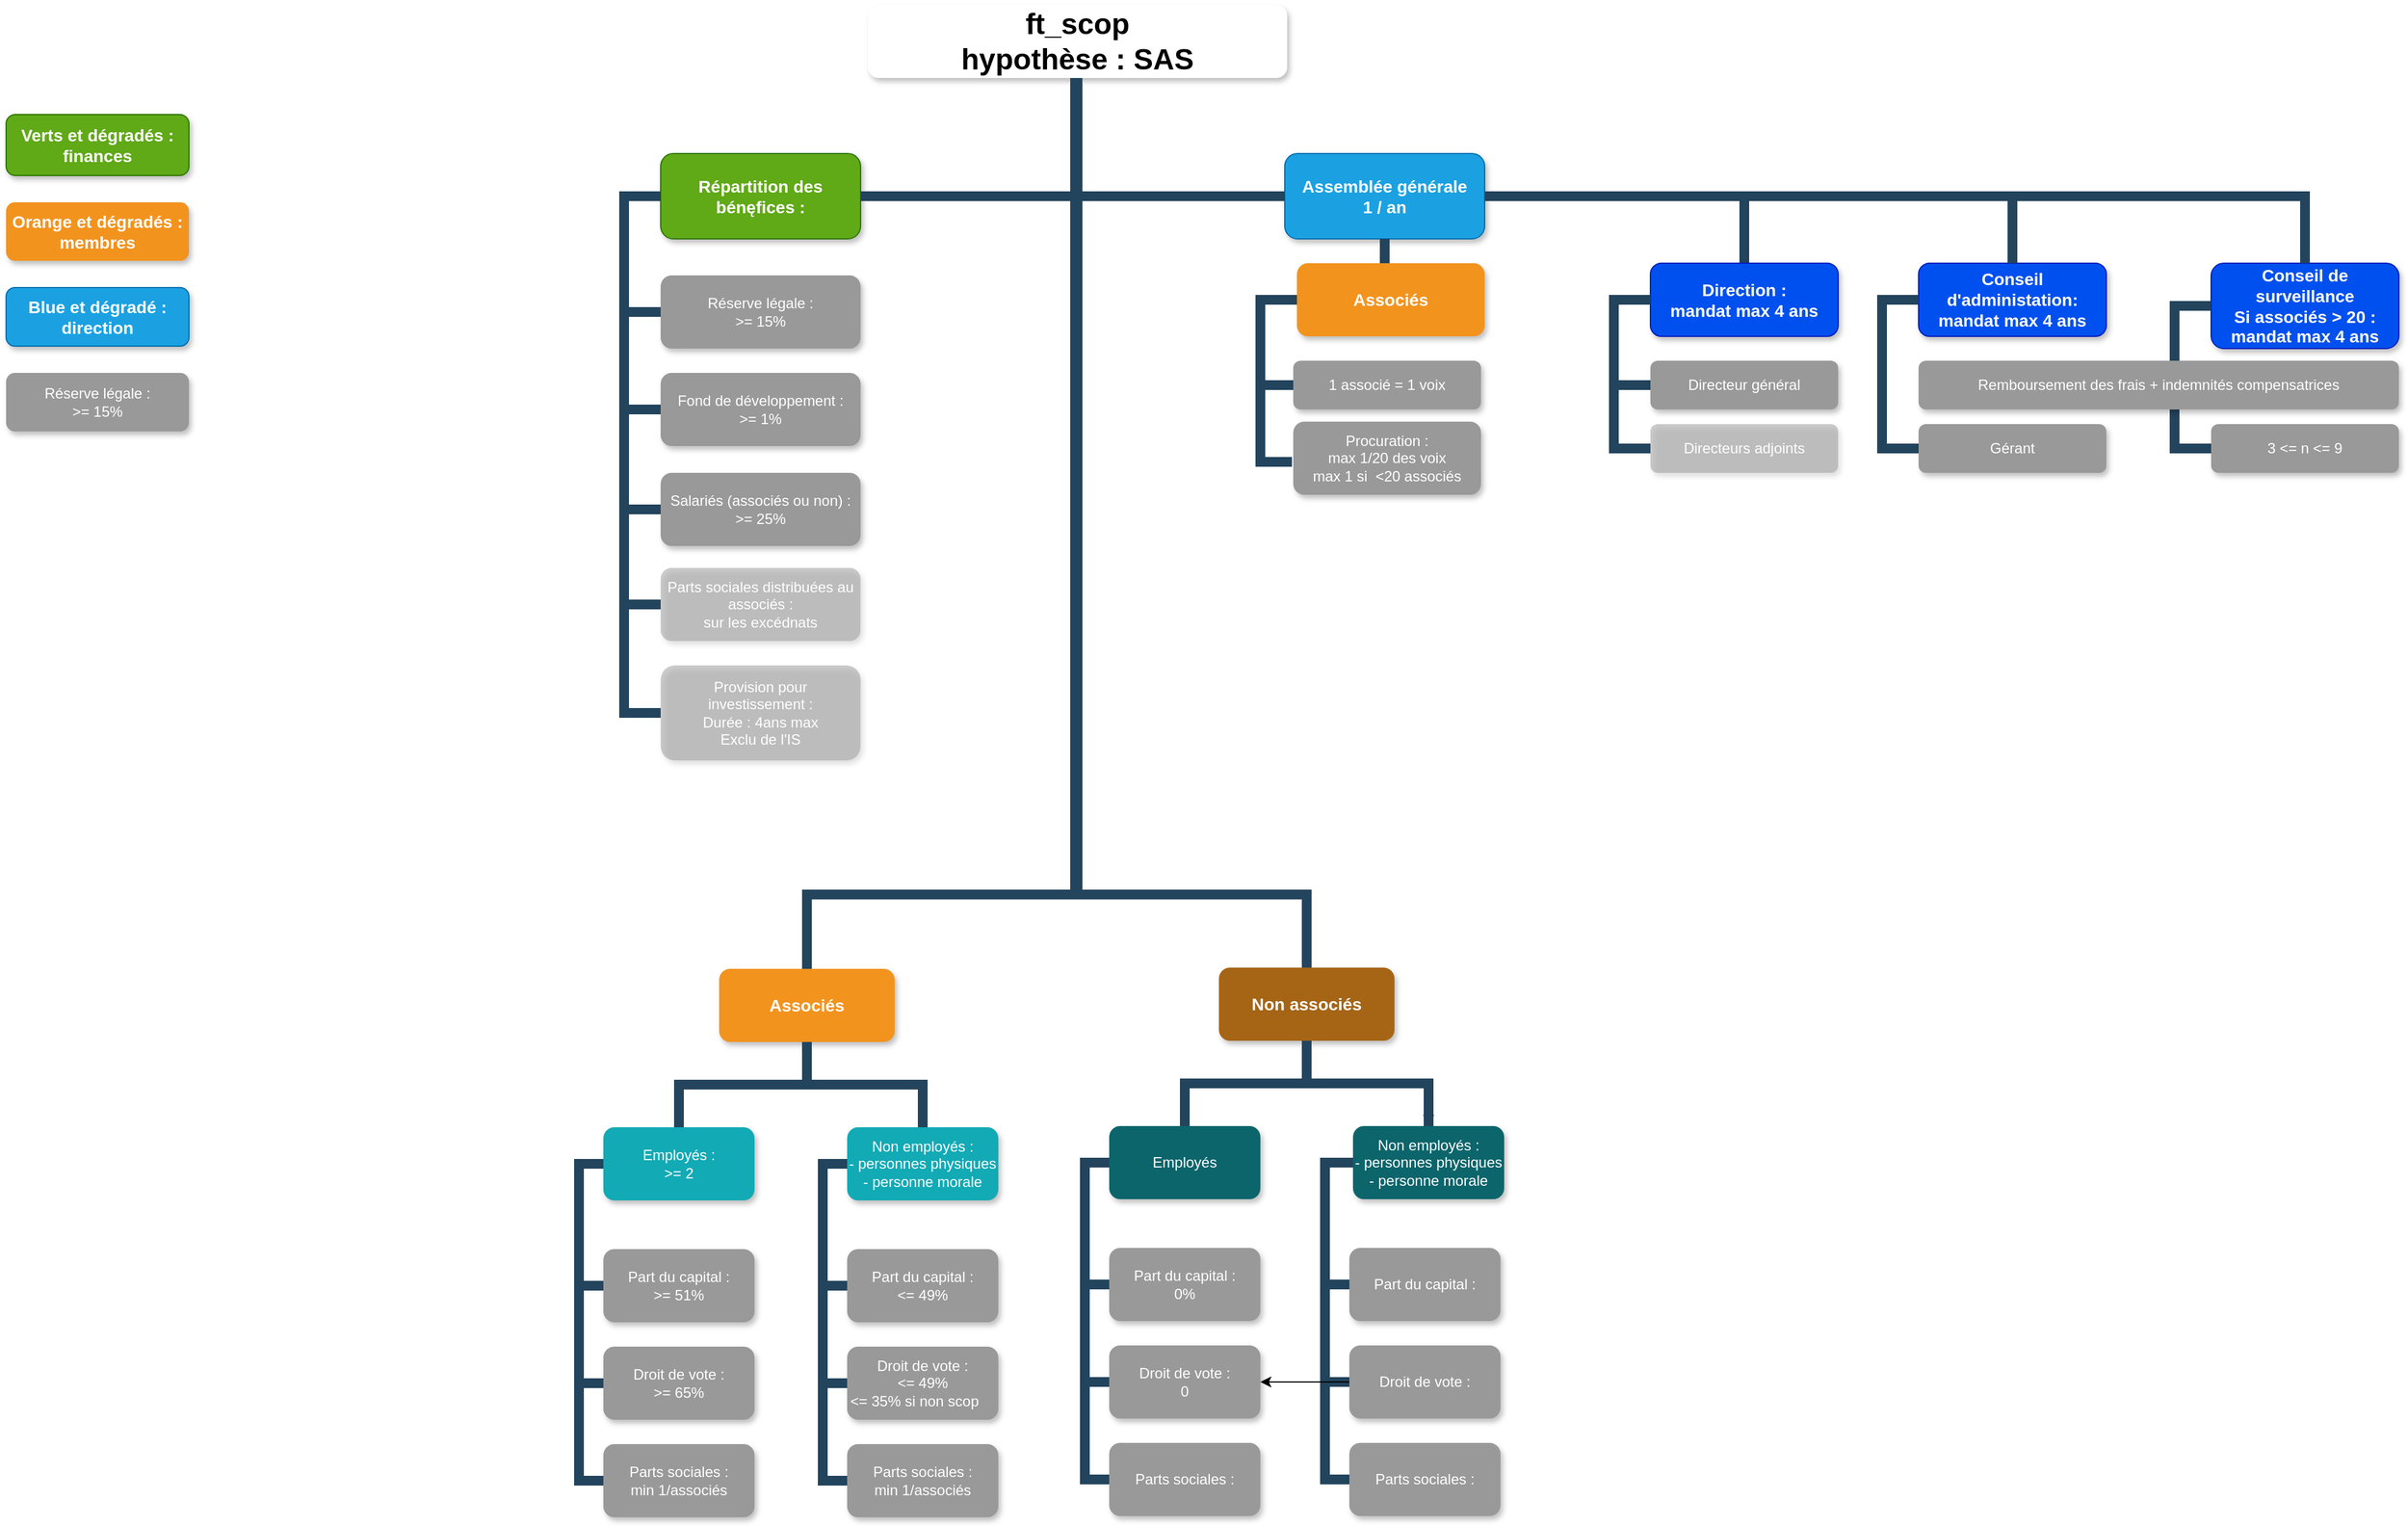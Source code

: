 <mxfile version="21.4.0" type="device">
  <diagram name="Page-1" id="64c3da0e-402f-94eb-ee01-a36477274f13">
    <mxGraphModel dx="1736" dy="1729" grid="1" gridSize="10" guides="1" tooltips="1" connect="1" arrows="1" fold="1" page="1" pageScale="1" pageWidth="1169" pageHeight="826" background="none" math="0" shadow="0">
      <root>
        <mxCell id="0" />
        <mxCell id="1" parent="0" />
        <mxCell id="2" value="ft_scop&#xa;hypothèse : SAS" style="whiteSpace=wrap;rounded=1;shadow=1;fillColor=#FFFFFF;strokeColor=none;fontColor=#000000;fontStyle=1;fontSize=24" parent="1" vertex="1">
          <mxGeometry x="997" y="-730" width="344" height="60" as="geometry" />
        </mxCell>
        <mxCell id="3" value="Associés" style="whiteSpace=wrap;rounded=1;fillColor=#F2931E;strokeColor=none;shadow=1;fontColor=#FFFFFF;fontStyle=1;fontSize=14" parent="1" vertex="1">
          <mxGeometry x="875" y="61.0" width="144" height="60" as="geometry" />
        </mxCell>
        <mxCell id="eSms9qF7fdGtt_-0Qu-M-239" value="" style="edgeStyle=orthogonalEdgeStyle;rounded=0;orthogonalLoop=1;jettySize=auto;html=1;" edge="1" parent="1" source="4" target="44">
          <mxGeometry relative="1" as="geometry" />
        </mxCell>
        <mxCell id="4" value="Non associés" style="whiteSpace=wrap;rounded=1;fillColor=#A66515;strokeColor=none;shadow=1;fontColor=#FFFFFF;fontStyle=1;fontSize=14" parent="1" vertex="1">
          <mxGeometry x="1285" y="60.0" width="144" height="60" as="geometry" />
        </mxCell>
        <mxCell id="10" value="Employés :&#xa;&gt;= 2" style="whiteSpace=wrap;rounded=1;fillColor=#12AAB5;strokeColor=none;shadow=1;fontColor=#FFFFFF;" parent="1" vertex="1">
          <mxGeometry x="780" y="191.0" width="124" height="60" as="geometry" />
        </mxCell>
        <mxCell id="12" value="Non employés :&#xa;- personnes physiques&#xa;- personne morale" style="whiteSpace=wrap;rounded=1;fillColor=#12AAB5;strokeColor=none;shadow=1;fontColor=#FFFFFF;" parent="1" vertex="1">
          <mxGeometry x="980" y="191.0" width="124" height="60" as="geometry" />
        </mxCell>
        <mxCell id="23" value="Part du capital :&#xa;&gt;= 51%" style="whiteSpace=wrap;rounded=1;fillColor=#999999;strokeColor=none;shadow=1;fontColor=#FFFFFF;fontStyle=0" parent="1" vertex="1">
          <mxGeometry x="780" y="291.0" width="124" height="60" as="geometry" />
        </mxCell>
        <mxCell id="24" value="Droit de vote :&#xa;&gt;= 65%" style="whiteSpace=wrap;rounded=1;fillColor=#999999;strokeColor=none;shadow=1;fontColor=#FFFFFF;fontStyle=0" parent="1" vertex="1">
          <mxGeometry x="780.0" y="371.0" width="124" height="60" as="geometry" />
        </mxCell>
        <mxCell id="25" value="Parts sociales :&#xa;min 1/associés" style="whiteSpace=wrap;rounded=1;fillColor=#999999;strokeColor=none;shadow=1;fontColor=#FFFFFF;fontStyle=0" parent="1" vertex="1">
          <mxGeometry x="780" y="451.0" width="124" height="60" as="geometry" />
        </mxCell>
        <mxCell id="38" value="Part du capital :&#xa;&lt;= 49%" style="whiteSpace=wrap;rounded=1;fillColor=#999999;strokeColor=none;shadow=1;fontColor=#FFFFFF;fontStyle=0" parent="1" vertex="1">
          <mxGeometry x="980.0" y="291.0" width="124" height="60" as="geometry" />
        </mxCell>
        <mxCell id="39" value="Droit de vote :&#xa;&lt;= 49%&#xa;&lt;= 35% si non scop    " style="whiteSpace=wrap;rounded=1;fillColor=#999999;strokeColor=none;shadow=1;fontColor=#FFFFFF;fontStyle=0" parent="1" vertex="1">
          <mxGeometry x="980.0" y="371.0" width="124" height="60" as="geometry" />
        </mxCell>
        <mxCell id="40" value="Parts sociales :&#xa;min 1/associés" style="whiteSpace=wrap;rounded=1;fillColor=#999999;strokeColor=none;shadow=1;fontColor=#FFFFFF;fontStyle=0" parent="1" vertex="1">
          <mxGeometry x="980.0" y="451.0" width="124" height="60" as="geometry" />
        </mxCell>
        <mxCell id="43" value="Employés" style="whiteSpace=wrap;rounded=1;fillColor=#0B656B;strokeColor=none;shadow=1;fontColor=#FFFFFF;" parent="1" vertex="1">
          <mxGeometry x="1195.0" y="190.0" width="124" height="60" as="geometry" />
        </mxCell>
        <mxCell id="44" value="Non employés :&#xa;- personnes physiques&#xa;- personne morale" style="whiteSpace=wrap;rounded=1;fillColor=#0B656B;strokeColor=none;shadow=1;fontColor=#FFFFFF;" parent="1" vertex="1">
          <mxGeometry x="1395.0" y="190.0" width="124" height="60" as="geometry" />
        </mxCell>
        <mxCell id="45" value="Part du capital :&#xa;0%" style="whiteSpace=wrap;rounded=1;fillColor=#999999;strokeColor=none;shadow=1;fontColor=#FFFFFF;fontStyle=0" parent="1" vertex="1">
          <mxGeometry x="1195.0" y="290.0" width="124" height="60" as="geometry" />
        </mxCell>
        <mxCell id="46" value="Droit de vote :&#xa;0" style="whiteSpace=wrap;rounded=1;fillColor=#999999;strokeColor=none;shadow=1;fontColor=#FFFFFF;fontStyle=0" parent="1" vertex="1">
          <mxGeometry x="1195" y="370.0" width="124" height="60" as="geometry" />
        </mxCell>
        <mxCell id="47" value="Parts sociales :" style="whiteSpace=wrap;rounded=1;fillColor=#999999;strokeColor=none;shadow=1;fontColor=#FFFFFF;fontStyle=0" parent="1" vertex="1">
          <mxGeometry x="1195.0" y="450.0" width="124" height="60" as="geometry" />
        </mxCell>
        <mxCell id="103" value="" style="edgeStyle=elbowEdgeStyle;elbow=vertical;rounded=0;fontColor=#000000;endArrow=none;endFill=0;strokeWidth=8;strokeColor=#23445D;" parent="1" source="3" target="10" edge="1">
          <mxGeometry width="100" height="100" relative="1" as="geometry">
            <mxPoint x="735" y="181" as="sourcePoint" />
            <mxPoint x="835" y="81" as="targetPoint" />
          </mxGeometry>
        </mxCell>
        <mxCell id="104" value="" style="edgeStyle=elbowEdgeStyle;elbow=vertical;rounded=0;fontColor=#000000;endArrow=none;endFill=0;strokeWidth=8;strokeColor=#23445D;" parent="1" source="3" target="12" edge="1">
          <mxGeometry width="100" height="100" relative="1" as="geometry">
            <mxPoint x="1075" y="181" as="sourcePoint" />
            <mxPoint x="1175" y="81" as="targetPoint" />
          </mxGeometry>
        </mxCell>
        <mxCell id="105" value="" style="edgeStyle=elbowEdgeStyle;elbow=horizontal;rounded=0;fontColor=#000000;endArrow=none;endFill=0;strokeWidth=8;strokeColor=#23445D;" parent="1" source="10" target="23" edge="1">
          <mxGeometry width="100" height="100" relative="1" as="geometry">
            <mxPoint x="720" y="371" as="sourcePoint" />
            <mxPoint x="820" y="271" as="targetPoint" />
            <Array as="points">
              <mxPoint x="760" y="271" />
            </Array>
          </mxGeometry>
        </mxCell>
        <mxCell id="106" value="" style="edgeStyle=elbowEdgeStyle;elbow=horizontal;rounded=0;fontColor=#000000;endArrow=none;endFill=0;strokeWidth=8;strokeColor=#23445D;" parent="1" source="10" target="24" edge="1">
          <mxGeometry width="100" height="100" relative="1" as="geometry">
            <mxPoint x="790" y="231" as="sourcePoint" />
            <mxPoint x="790" y="331" as="targetPoint" />
            <Array as="points">
              <mxPoint x="760" y="291" />
            </Array>
          </mxGeometry>
        </mxCell>
        <mxCell id="110" value="" style="edgeStyle=elbowEdgeStyle;elbow=horizontal;rounded=0;fontColor=#000000;endArrow=none;endFill=0;strokeWidth=8;strokeColor=#23445D;" parent="1" source="10" target="25" edge="1">
          <mxGeometry width="100" height="100" relative="1" as="geometry">
            <mxPoint x="820" y="261" as="sourcePoint" />
            <mxPoint x="820" y="361" as="targetPoint" />
            <Array as="points">
              <mxPoint x="760" y="321" />
            </Array>
          </mxGeometry>
        </mxCell>
        <mxCell id="111" value="" style="edgeStyle=elbowEdgeStyle;elbow=horizontal;rounded=0;fontColor=#000000;endArrow=none;endFill=0;strokeWidth=8;strokeColor=#23445D;" parent="1" target="38" edge="1">
          <mxGeometry width="100" height="100" relative="1" as="geometry">
            <mxPoint x="970" y="221.0" as="sourcePoint" />
            <mxPoint x="970" y="321.0" as="targetPoint" />
            <Array as="points">
              <mxPoint x="960" y="271" />
            </Array>
          </mxGeometry>
        </mxCell>
        <mxCell id="112" value="" style="edgeStyle=elbowEdgeStyle;elbow=horizontal;rounded=0;fontColor=#000000;endArrow=none;endFill=0;strokeWidth=8;strokeColor=#23445D;" parent="1" source="12" target="39" edge="1">
          <mxGeometry width="100" height="100" relative="1" as="geometry">
            <mxPoint x="970" y="221.0" as="sourcePoint" />
            <mxPoint x="970" y="401.0" as="targetPoint" />
            <Array as="points">
              <mxPoint x="960" y="311" />
            </Array>
          </mxGeometry>
        </mxCell>
        <mxCell id="115" value="" style="edgeStyle=elbowEdgeStyle;elbow=horizontal;rounded=0;fontColor=#000000;endArrow=none;endFill=0;strokeWidth=8;strokeColor=#23445D;" parent="1" source="12" target="40" edge="1">
          <mxGeometry width="100" height="100" relative="1" as="geometry">
            <mxPoint x="970" y="221.0" as="sourcePoint" />
            <mxPoint x="970" y="481.0" as="targetPoint" />
            <Array as="points">
              <mxPoint x="960" y="351" />
            </Array>
          </mxGeometry>
        </mxCell>
        <mxCell id="116" value="" style="edgeStyle=elbowEdgeStyle;elbow=vertical;rounded=0;fontColor=#000000;endArrow=none;endFill=0;strokeWidth=8;strokeColor=#23445D;" parent="1" source="4" target="43" edge="1">
          <mxGeometry width="100" height="100" relative="1" as="geometry">
            <mxPoint x="995" y="130.0" as="sourcePoint" />
            <mxPoint x="895" y="200" as="targetPoint" />
          </mxGeometry>
        </mxCell>
        <mxCell id="117" value="" style="edgeStyle=elbowEdgeStyle;elbow=vertical;rounded=0;fontColor=#000000;endArrow=none;endFill=0;strokeWidth=8;strokeColor=#23445D;" parent="1" source="4" target="44" edge="1">
          <mxGeometry width="100" height="100" relative="1" as="geometry">
            <mxPoint x="995" y="130.0" as="sourcePoint" />
            <mxPoint x="1095" y="200" as="targetPoint" />
          </mxGeometry>
        </mxCell>
        <mxCell id="118" value="" style="edgeStyle=elbowEdgeStyle;elbow=horizontal;rounded=0;fontColor=#000000;endArrow=none;endFill=0;strokeWidth=8;strokeColor=#23445D;" parent="1" source="43" target="45" edge="1">
          <mxGeometry width="100" height="100" relative="1" as="geometry">
            <mxPoint x="1175" y="220.0" as="sourcePoint" />
            <mxPoint x="1185.0" y="320" as="targetPoint" />
            <Array as="points">
              <mxPoint x="1175" y="270" />
            </Array>
          </mxGeometry>
        </mxCell>
        <mxCell id="119" value="" style="edgeStyle=elbowEdgeStyle;elbow=horizontal;rounded=0;fontColor=#000000;endArrow=none;endFill=0;strokeWidth=8;strokeColor=#23445D;" parent="1" source="43" target="46" edge="1">
          <mxGeometry width="100" height="100" relative="1" as="geometry">
            <mxPoint x="1185" y="220" as="sourcePoint" />
            <mxPoint x="1185.0" y="400" as="targetPoint" />
            <Array as="points">
              <mxPoint x="1175" y="310" />
            </Array>
          </mxGeometry>
        </mxCell>
        <mxCell id="122" value="" style="edgeStyle=elbowEdgeStyle;elbow=horizontal;rounded=0;fontColor=#000000;endArrow=none;endFill=0;strokeWidth=8;strokeColor=#23445D;" parent="1" source="43" target="47" edge="1">
          <mxGeometry width="100" height="100" relative="1" as="geometry">
            <mxPoint x="1185" y="220" as="sourcePoint" />
            <mxPoint x="1185.0" y="480" as="targetPoint" />
            <Array as="points">
              <mxPoint x="1175" y="360" />
            </Array>
          </mxGeometry>
        </mxCell>
        <mxCell id="123" value="" style="edgeStyle=elbowEdgeStyle;elbow=horizontal;rounded=0;fontColor=#000000;endArrow=none;endFill=0;strokeWidth=8;strokeColor=#23445D;entryX=0;entryY=0.5;entryDx=0;entryDy=0;" parent="1" source="44" target="eSms9qF7fdGtt_-0Qu-M-241" edge="1">
          <mxGeometry width="100" height="100" relative="1" as="geometry">
            <mxPoint x="1365" y="220.0" as="sourcePoint" />
            <mxPoint x="1402" y="320" as="targetPoint" />
            <Array as="points">
              <mxPoint x="1372" y="270" />
            </Array>
          </mxGeometry>
        </mxCell>
        <mxCell id="124" value="" style="edgeStyle=elbowEdgeStyle;elbow=horizontal;rounded=0;fontColor=#000000;endArrow=none;endFill=0;strokeWidth=8;strokeColor=#23445D;entryX=0;entryY=0.5;entryDx=0;entryDy=0;" parent="1" source="44" target="eSms9qF7fdGtt_-0Qu-M-242" edge="1">
          <mxGeometry width="100" height="100" relative="1" as="geometry">
            <mxPoint x="1375" y="220" as="sourcePoint" />
            <mxPoint x="1395.0" y="400" as="targetPoint" />
            <Array as="points">
              <mxPoint x="1372" y="310" />
            </Array>
          </mxGeometry>
        </mxCell>
        <mxCell id="127" value="" style="edgeStyle=elbowEdgeStyle;elbow=horizontal;rounded=0;fontColor=#000000;endArrow=none;endFill=0;strokeWidth=8;strokeColor=#23445D;exitX=0;exitY=0.5;exitDx=0;exitDy=0;entryX=0;entryY=0.5;entryDx=0;entryDy=0;" parent="1" source="44" target="eSms9qF7fdGtt_-0Qu-M-243" edge="1">
          <mxGeometry width="100" height="100" relative="1" as="geometry">
            <mxPoint x="1362.0" y="220.0" as="sourcePoint" />
            <mxPoint x="1412" y="440" as="targetPoint" />
            <Array as="points">
              <mxPoint x="1372" y="350" />
            </Array>
          </mxGeometry>
        </mxCell>
        <mxCell id="229" value="" style="edgeStyle=elbowEdgeStyle;elbow=vertical;rounded=0;fontColor=#000000;endArrow=none;endFill=0;strokeWidth=8;strokeColor=#23445D;" parent="1" source="2" target="3" edge="1">
          <mxGeometry width="100" height="100" relative="1" as="geometry">
            <mxPoint x="727" y="140" as="sourcePoint" />
            <mxPoint x="827" y="40" as="targetPoint" />
            <Array as="points">
              <mxPoint x="1167" />
              <mxPoint x="807" y="120" />
            </Array>
          </mxGeometry>
        </mxCell>
        <mxCell id="eSms9qF7fdGtt_-0Qu-M-240" value="" style="edgeStyle=elbowEdgeStyle;elbow=vertical;rounded=0;fontColor=#000000;endArrow=none;endFill=0;strokeWidth=8;strokeColor=#23445D;exitX=0.5;exitY=0;exitDx=0;exitDy=0;entryX=0.5;entryY=1;entryDx=0;entryDy=0;" edge="1" parent="1" source="4" target="2">
          <mxGeometry width="100" height="100" relative="1" as="geometry">
            <mxPoint x="797" y="240" as="sourcePoint" />
            <mxPoint x="897" y="310" as="targetPoint" />
            <Array as="points">
              <mxPoint x="1267" />
            </Array>
          </mxGeometry>
        </mxCell>
        <mxCell id="eSms9qF7fdGtt_-0Qu-M-241" value="Part du capital :" style="whiteSpace=wrap;rounded=1;fillColor=#999999;strokeColor=none;shadow=1;fontColor=#FFFFFF;fontStyle=0" vertex="1" parent="1">
          <mxGeometry x="1392.0" y="290.0" width="124" height="60" as="geometry" />
        </mxCell>
        <mxCell id="eSms9qF7fdGtt_-0Qu-M-244" value="" style="edgeStyle=orthogonalEdgeStyle;rounded=0;orthogonalLoop=1;jettySize=auto;html=1;" edge="1" parent="1" source="eSms9qF7fdGtt_-0Qu-M-242" target="46">
          <mxGeometry relative="1" as="geometry" />
        </mxCell>
        <mxCell id="eSms9qF7fdGtt_-0Qu-M-242" value="Droit de vote :" style="whiteSpace=wrap;rounded=1;fillColor=#999999;strokeColor=none;shadow=1;fontColor=#FFFFFF;fontStyle=0" vertex="1" parent="1">
          <mxGeometry x="1392" y="370.0" width="124" height="60" as="geometry" />
        </mxCell>
        <mxCell id="eSms9qF7fdGtt_-0Qu-M-243" value="Parts sociales :" style="whiteSpace=wrap;rounded=1;fillColor=#999999;strokeColor=none;shadow=1;fontColor=#FFFFFF;fontStyle=0" vertex="1" parent="1">
          <mxGeometry x="1392.0" y="450.0" width="124" height="60" as="geometry" />
        </mxCell>
        <mxCell id="eSms9qF7fdGtt_-0Qu-M-247" value="Assemblée générale&#xa;1 / an" style="whiteSpace=wrap;rounded=1;fillColor=#1ba1e2;strokeColor=#006EAF;shadow=1;fontColor=#ffffff;fontStyle=1;fontSize=14" vertex="1" parent="1">
          <mxGeometry x="1339" y="-608" width="164" height="70" as="geometry" />
        </mxCell>
        <mxCell id="eSms9qF7fdGtt_-0Qu-M-272" value="" style="edgeStyle=elbowEdgeStyle;elbow=vertical;rounded=0;fontColor=#000000;endArrow=none;endFill=0;strokeWidth=8;strokeColor=#23445D;entryX=0;entryY=0.5;entryDx=0;entryDy=0;exitX=0.5;exitY=1;exitDx=0;exitDy=0;" edge="1" parent="1" source="2" target="eSms9qF7fdGtt_-0Qu-M-247">
          <mxGeometry width="100" height="100" relative="1" as="geometry">
            <mxPoint x="647" y="100" as="sourcePoint" />
            <mxPoint x="2277" y="180" as="targetPoint" />
            <Array as="points">
              <mxPoint x="1270" y="-573" />
              <mxPoint x="1257" y="-500" />
            </Array>
          </mxGeometry>
        </mxCell>
        <mxCell id="eSms9qF7fdGtt_-0Qu-M-273" value="" style="edgeStyle=elbowEdgeStyle;elbow=vertical;rounded=0;fontColor=#000000;endArrow=none;endFill=0;strokeWidth=8;strokeColor=#23445D;entryX=0.5;entryY=0;entryDx=0;entryDy=0;exitX=0.5;exitY=1;exitDx=0;exitDy=0;" edge="1" parent="1" source="eSms9qF7fdGtt_-0Qu-M-247" target="eSms9qF7fdGtt_-0Qu-M-275">
          <mxGeometry width="100" height="100" relative="1" as="geometry">
            <mxPoint x="1399" y="-528" as="sourcePoint" />
            <mxPoint x="1379" y="-428.0" as="targetPoint" />
            <Array as="points">
              <mxPoint x="1349" y="-508" />
              <mxPoint x="1309" y="-508" />
              <mxPoint x="1339" y="-448" />
            </Array>
          </mxGeometry>
        </mxCell>
        <mxCell id="eSms9qF7fdGtt_-0Qu-M-275" value="Associés" style="whiteSpace=wrap;rounded=1;fillColor=#F2931E;strokeColor=none;shadow=1;fontColor=#FFFFFF;fontStyle=1;fontSize=14" vertex="1" parent="1">
          <mxGeometry x="1349" y="-518" width="154" height="60" as="geometry" />
        </mxCell>
        <mxCell id="eSms9qF7fdGtt_-0Qu-M-276" value="1 associé = 1 voix" style="whiteSpace=wrap;rounded=1;fillColor=#999999;strokeColor=none;shadow=1;fontColor=#FFFFFF;fontStyle=0" vertex="1" parent="1">
          <mxGeometry x="1346" y="-438" width="154" height="40" as="geometry" />
        </mxCell>
        <mxCell id="eSms9qF7fdGtt_-0Qu-M-277" value="" style="edgeStyle=elbowEdgeStyle;elbow=vertical;rounded=0;fontColor=#000000;endArrow=none;endFill=0;strokeWidth=8;strokeColor=#23445D;entryX=0;entryY=0.5;entryDx=0;entryDy=0;exitX=0;exitY=0.5;exitDx=0;exitDy=0;" edge="1" parent="1" source="eSms9qF7fdGtt_-0Qu-M-275" target="eSms9qF7fdGtt_-0Qu-M-276">
          <mxGeometry width="100" height="100" relative="1" as="geometry">
            <mxPoint x="1324" y="-528" as="sourcePoint" />
            <mxPoint x="1359" y="-458" as="targetPoint" />
            <Array as="points">
              <mxPoint x="1319" y="-468" />
              <mxPoint x="1299" y="-458" />
              <mxPoint x="1389" y="-418" />
            </Array>
          </mxGeometry>
        </mxCell>
        <mxCell id="eSms9qF7fdGtt_-0Qu-M-278" value="Procuration :&#xa;max 1/20 des voix&#xa;max 1 si  &lt;20 associés" style="whiteSpace=wrap;rounded=1;fillColor=#999999;strokeColor=none;shadow=1;fontColor=#FFFFFF;fontStyle=0" vertex="1" parent="1">
          <mxGeometry x="1346" y="-388" width="154" height="60" as="geometry" />
        </mxCell>
        <mxCell id="eSms9qF7fdGtt_-0Qu-M-279" value="" style="edgeStyle=elbowEdgeStyle;elbow=vertical;rounded=0;fontColor=#000000;endArrow=none;endFill=0;strokeWidth=8;strokeColor=#23445D;entryX=-0.007;entryY=0.55;entryDx=0;entryDy=0;exitX=0;exitY=0.5;exitDx=0;exitDy=0;entryPerimeter=0;" edge="1" parent="1" source="eSms9qF7fdGtt_-0Qu-M-275" target="eSms9qF7fdGtt_-0Qu-M-278">
          <mxGeometry width="100" height="100" relative="1" as="geometry">
            <mxPoint x="1394" y="-448" as="sourcePoint" />
            <mxPoint x="1419" y="-408" as="targetPoint" />
            <Array as="points">
              <mxPoint x="1319" y="-458" />
              <mxPoint x="1299" y="-448" />
              <mxPoint x="1279" y="-408" />
              <mxPoint x="1419" y="-355" />
            </Array>
          </mxGeometry>
        </mxCell>
        <mxCell id="eSms9qF7fdGtt_-0Qu-M-282" value="" style="edgeStyle=elbowEdgeStyle;elbow=vertical;rounded=0;fontColor=#000000;endArrow=none;endFill=0;strokeWidth=8;strokeColor=#23445D;entryX=1;entryY=0.5;entryDx=0;entryDy=0;exitX=0.5;exitY=0;exitDx=0;exitDy=0;" edge="1" parent="1" source="eSms9qF7fdGtt_-0Qu-M-283" target="eSms9qF7fdGtt_-0Qu-M-247">
          <mxGeometry width="100" height="100" relative="1" as="geometry">
            <mxPoint x="1609" y="-518" as="sourcePoint" />
            <mxPoint x="1349" y="-563" as="targetPoint" />
            <Array as="points">
              <mxPoint x="1609" y="-573" />
              <mxPoint x="1559" y="-573" />
              <mxPoint x="1269" y="-528" />
            </Array>
          </mxGeometry>
        </mxCell>
        <mxCell id="eSms9qF7fdGtt_-0Qu-M-283" value="Direction :&#xa;mandat max 4 ans" style="whiteSpace=wrap;rounded=1;fillColor=#0050ef;strokeColor=#001DBC;shadow=1;fontColor=#ffffff;fontStyle=1;fontSize=14" vertex="1" parent="1">
          <mxGeometry x="1639" y="-518" width="154" height="60" as="geometry" />
        </mxCell>
        <mxCell id="eSms9qF7fdGtt_-0Qu-M-284" value="" style="edgeStyle=elbowEdgeStyle;elbow=vertical;rounded=0;fontColor=#000000;endArrow=none;endFill=0;strokeWidth=8;strokeColor=#23445D;exitX=0;exitY=0.5;exitDx=0;exitDy=0;entryX=0;entryY=0.5;entryDx=0;entryDy=0;" edge="1" parent="1" source="eSms9qF7fdGtt_-0Qu-M-283" target="eSms9qF7fdGtt_-0Qu-M-285">
          <mxGeometry width="100" height="100" relative="1" as="geometry">
            <mxPoint x="1583" y="-484.5" as="sourcePoint" />
            <mxPoint x="1579" y="-351" as="targetPoint" />
            <Array as="points">
              <mxPoint x="1609" y="-488" />
              <mxPoint x="1533" y="-444.5" />
              <mxPoint x="1513" y="-404.5" />
              <mxPoint x="1653" y="-351.5" />
            </Array>
          </mxGeometry>
        </mxCell>
        <mxCell id="eSms9qF7fdGtt_-0Qu-M-285" value="Directeur général" style="whiteSpace=wrap;rounded=1;fillColor=#999999;strokeColor=none;shadow=1;fontColor=#FFFFFF;fontStyle=0" vertex="1" parent="1">
          <mxGeometry x="1639" y="-438" width="154" height="40" as="geometry" />
        </mxCell>
        <mxCell id="eSms9qF7fdGtt_-0Qu-M-286" value="Conseil d&#39;administation:&#xa;mandat max 4 ans" style="whiteSpace=wrap;rounded=1;fillColor=#0050ef;strokeColor=#001DBC;shadow=1;fontColor=#ffffff;fontStyle=1;fontSize=14" vertex="1" parent="1">
          <mxGeometry x="1859" y="-518" width="154" height="60" as="geometry" />
        </mxCell>
        <mxCell id="eSms9qF7fdGtt_-0Qu-M-287" value="" style="edgeStyle=elbowEdgeStyle;elbow=vertical;rounded=0;fontColor=#000000;endArrow=none;endFill=0;strokeWidth=8;strokeColor=#23445D;exitX=0;exitY=0.5;exitDx=0;exitDy=0;entryX=0;entryY=0.5;entryDx=0;entryDy=0;" edge="1" parent="1" source="eSms9qF7fdGtt_-0Qu-M-286" target="eSms9qF7fdGtt_-0Qu-M-288">
          <mxGeometry width="100" height="100" relative="1" as="geometry">
            <mxPoint x="1803" y="-484.5" as="sourcePoint" />
            <mxPoint x="1799" y="-351" as="targetPoint" />
            <Array as="points">
              <mxPoint x="1829" y="-488" />
              <mxPoint x="1753" y="-444.5" />
              <mxPoint x="1733" y="-404.5" />
              <mxPoint x="1873" y="-351.5" />
            </Array>
          </mxGeometry>
        </mxCell>
        <mxCell id="eSms9qF7fdGtt_-0Qu-M-288" value="Gérant" style="whiteSpace=wrap;rounded=1;fillColor=#999999;strokeColor=none;shadow=1;fontColor=#FFFFFF;fontStyle=0" vertex="1" parent="1">
          <mxGeometry x="1859" y="-386" width="154" height="40" as="geometry" />
        </mxCell>
        <mxCell id="eSms9qF7fdGtt_-0Qu-M-289" value="" style="edgeStyle=elbowEdgeStyle;elbow=vertical;rounded=0;fontColor=#000000;endArrow=none;endFill=0;strokeWidth=8;strokeColor=#23445D;exitX=0.5;exitY=0;exitDx=0;exitDy=0;entryX=1;entryY=0.5;entryDx=0;entryDy=0;" edge="1" parent="1" source="eSms9qF7fdGtt_-0Qu-M-286" target="eSms9qF7fdGtt_-0Qu-M-247">
          <mxGeometry width="100" height="100" relative="1" as="geometry">
            <mxPoint x="1754" y="-518" as="sourcePoint" />
            <mxPoint x="1529" y="-578" as="targetPoint" />
            <Array as="points">
              <mxPoint x="1649" y="-573" />
              <mxPoint x="1599" y="-573" />
              <mxPoint x="1309" y="-528" />
            </Array>
          </mxGeometry>
        </mxCell>
        <mxCell id="eSms9qF7fdGtt_-0Qu-M-290" value="Conseil de surveillance&#xa;Si associés &gt; 20 :&#xa;mandat max 4 ans" style="whiteSpace=wrap;rounded=1;fillColor=#0050ef;strokeColor=#001DBC;shadow=1;fontColor=#ffffff;fontStyle=1;fontSize=14" vertex="1" parent="1">
          <mxGeometry x="2099" y="-518" width="154" height="70" as="geometry" />
        </mxCell>
        <mxCell id="eSms9qF7fdGtt_-0Qu-M-291" value="" style="edgeStyle=elbowEdgeStyle;elbow=vertical;rounded=0;fontColor=#000000;endArrow=none;endFill=0;strokeWidth=8;strokeColor=#23445D;exitX=0;exitY=0.5;exitDx=0;exitDy=0;entryX=0;entryY=0.5;entryDx=0;entryDy=0;" edge="1" parent="1" source="eSms9qF7fdGtt_-0Qu-M-290" target="eSms9qF7fdGtt_-0Qu-M-292">
          <mxGeometry width="100" height="100" relative="1" as="geometry">
            <mxPoint x="2043" y="-484.5" as="sourcePoint" />
            <mxPoint x="2039" y="-351" as="targetPoint" />
            <Array as="points">
              <mxPoint x="2069" y="-488" />
              <mxPoint x="1993" y="-444.5" />
              <mxPoint x="1973" y="-404.5" />
              <mxPoint x="2113" y="-351.5" />
            </Array>
          </mxGeometry>
        </mxCell>
        <mxCell id="eSms9qF7fdGtt_-0Qu-M-292" value="3 &lt;= n &lt;= 9" style="whiteSpace=wrap;rounded=1;fillColor=#999999;strokeColor=none;shadow=1;fontColor=#FFFFFF;fontStyle=0" vertex="1" parent="1">
          <mxGeometry x="2099" y="-386" width="154" height="40" as="geometry" />
        </mxCell>
        <mxCell id="eSms9qF7fdGtt_-0Qu-M-293" value="" style="edgeStyle=elbowEdgeStyle;elbow=vertical;rounded=0;fontColor=#000000;endArrow=none;endFill=0;strokeWidth=8;strokeColor=#23445D;exitX=0.5;exitY=0;exitDx=0;exitDy=0;entryX=1;entryY=0.5;entryDx=0;entryDy=0;" edge="1" parent="1" source="eSms9qF7fdGtt_-0Qu-M-290" target="eSms9qF7fdGtt_-0Qu-M-247">
          <mxGeometry width="100" height="100" relative="1" as="geometry">
            <mxPoint x="1954" y="-518" as="sourcePoint" />
            <mxPoint x="1519" y="-573" as="targetPoint" />
            <Array as="points">
              <mxPoint x="1669" y="-573" />
              <mxPoint x="1619" y="-573" />
              <mxPoint x="1329" y="-528" />
            </Array>
          </mxGeometry>
        </mxCell>
        <mxCell id="eSms9qF7fdGtt_-0Qu-M-294" value="Remboursement des frais + indemnités compensatrices" style="whiteSpace=wrap;rounded=1;fillColor=#999999;strokeColor=none;shadow=1;fontColor=#FFFFFF;fontStyle=0" vertex="1" parent="1">
          <mxGeometry x="1859" y="-438" width="394" height="40" as="geometry" />
        </mxCell>
        <mxCell id="eSms9qF7fdGtt_-0Qu-M-295" value="Directeurs adjoints" style="whiteSpace=wrap;rounded=1;fillColor=#999999;strokeColor=none;shadow=1;fontColor=#FFFFFF;fontStyle=0;opacity=50;" vertex="1" parent="1">
          <mxGeometry x="1639" y="-386" width="154" height="40" as="geometry" />
        </mxCell>
        <mxCell id="eSms9qF7fdGtt_-0Qu-M-296" value="" style="edgeStyle=elbowEdgeStyle;elbow=vertical;rounded=0;fontColor=#000000;endArrow=none;endFill=0;strokeWidth=8;strokeColor=#23445D;entryX=0;entryY=0.5;entryDx=0;entryDy=0;exitX=0;exitY=0.5;exitDx=0;exitDy=0;" edge="1" parent="1" source="eSms9qF7fdGtt_-0Qu-M-283" target="eSms9qF7fdGtt_-0Qu-M-295">
          <mxGeometry width="100" height="100" relative="1" as="geometry">
            <mxPoint x="1579" y="-466" as="sourcePoint" />
            <mxPoint x="1589" y="-386" as="targetPoint" />
            <Array as="points">
              <mxPoint x="1609" y="-418" />
              <mxPoint x="1483" y="-412.5" />
              <mxPoint x="1463" y="-372.5" />
              <mxPoint x="1603" y="-319.5" />
            </Array>
          </mxGeometry>
        </mxCell>
        <mxCell id="eSms9qF7fdGtt_-0Qu-M-297" value="Répartition des bénęfices :" style="whiteSpace=wrap;rounded=1;fillColor=#60a917;strokeColor=#2D7600;shadow=1;fontColor=#ffffff;fontStyle=1;fontSize=14" vertex="1" parent="1">
          <mxGeometry x="827" y="-608" width="164" height="70" as="geometry" />
        </mxCell>
        <mxCell id="eSms9qF7fdGtt_-0Qu-M-298" value="Réserve légale :&#xa;&gt;= 15%" style="whiteSpace=wrap;rounded=1;fillColor=#999999;strokeColor=none;shadow=1;fontColor=#FFFFFF;fontStyle=0" vertex="1" parent="1">
          <mxGeometry x="827" y="-508" width="164" height="60" as="geometry" />
        </mxCell>
        <mxCell id="eSms9qF7fdGtt_-0Qu-M-299" value="" style="edgeStyle=elbowEdgeStyle;elbow=vertical;rounded=0;fontColor=#000000;endArrow=none;endFill=0;strokeWidth=8;strokeColor=#23445D;entryX=1;entryY=0.5;entryDx=0;entryDy=0;" edge="1" parent="1" target="eSms9qF7fdGtt_-0Qu-M-297">
          <mxGeometry width="100" height="100" relative="1" as="geometry">
            <mxPoint x="1167" y="-670" as="sourcePoint" />
            <mxPoint x="1347" y="-525" as="targetPoint" />
            <Array as="points">
              <mxPoint x="1080" y="-573" />
              <mxPoint x="1157" y="-620" />
              <mxPoint x="1077" y="-535" />
              <mxPoint x="1267" y="-490" />
            </Array>
          </mxGeometry>
        </mxCell>
        <mxCell id="eSms9qF7fdGtt_-0Qu-M-300" value="" style="edgeStyle=elbowEdgeStyle;elbow=vertical;rounded=0;fontColor=#000000;endArrow=none;endFill=0;strokeWidth=8;strokeColor=#23445D;exitX=0;exitY=0.5;exitDx=0;exitDy=0;" edge="1" parent="1" source="eSms9qF7fdGtt_-0Qu-M-297" target="eSms9qF7fdGtt_-0Qu-M-298">
          <mxGeometry width="100" height="100" relative="1" as="geometry">
            <mxPoint x="811" y="-581" as="sourcePoint" />
            <mxPoint x="807" y="-448" as="targetPoint" />
            <Array as="points">
              <mxPoint x="797" y="-528" />
              <mxPoint x="761" y="-541" />
              <mxPoint x="741" y="-501" />
              <mxPoint x="881" y="-448" />
            </Array>
          </mxGeometry>
        </mxCell>
        <mxCell id="eSms9qF7fdGtt_-0Qu-M-301" value="Fond de développement :&#xa;&gt;= 1%" style="whiteSpace=wrap;rounded=1;fillColor=#999999;strokeColor=none;shadow=1;fontColor=#FFFFFF;fontStyle=0" vertex="1" parent="1">
          <mxGeometry x="827" y="-428" width="164" height="60" as="geometry" />
        </mxCell>
        <mxCell id="eSms9qF7fdGtt_-0Qu-M-302" value="Salariés (associés ou non) :&#xa;&gt;= 25%" style="whiteSpace=wrap;rounded=1;fillColor=#999999;strokeColor=none;shadow=1;fontColor=#FFFFFF;fontStyle=0" vertex="1" parent="1">
          <mxGeometry x="827" y="-346" width="164" height="60" as="geometry" />
        </mxCell>
        <mxCell id="eSms9qF7fdGtt_-0Qu-M-303" value="" style="edgeStyle=elbowEdgeStyle;elbow=vertical;rounded=0;fontColor=#000000;endArrow=none;endFill=0;strokeWidth=8;strokeColor=#23445D;exitX=0;exitY=0.5;exitDx=0;exitDy=0;" edge="1" parent="1" source="eSms9qF7fdGtt_-0Qu-M-297" target="eSms9qF7fdGtt_-0Qu-M-301">
          <mxGeometry width="100" height="100" relative="1" as="geometry">
            <mxPoint x="797" y="-553" as="sourcePoint" />
            <mxPoint x="797" y="-458" as="targetPoint" />
            <Array as="points">
              <mxPoint x="797" y="-488" />
              <mxPoint x="757" y="-498" />
              <mxPoint x="731" y="-521" />
              <mxPoint x="711" y="-481" />
              <mxPoint x="851" y="-428" />
            </Array>
          </mxGeometry>
        </mxCell>
        <mxCell id="eSms9qF7fdGtt_-0Qu-M-304" value="" style="edgeStyle=elbowEdgeStyle;elbow=vertical;rounded=0;fontColor=#000000;endArrow=none;endFill=0;strokeWidth=8;strokeColor=#23445D;entryX=0;entryY=0.5;entryDx=0;entryDy=0;" edge="1" parent="1" source="eSms9qF7fdGtt_-0Qu-M-297" target="eSms9qF7fdGtt_-0Qu-M-302">
          <mxGeometry width="100" height="100" relative="1" as="geometry">
            <mxPoint x="791.13" y="-488" as="sourcePoint" />
            <mxPoint x="791.13" y="-313" as="targetPoint" />
            <Array as="points">
              <mxPoint x="797" y="-448" />
              <mxPoint x="721.13" y="-413" />
              <mxPoint x="695.13" y="-436" />
              <mxPoint x="675.13" y="-396" />
              <mxPoint x="815.13" y="-343" />
            </Array>
          </mxGeometry>
        </mxCell>
        <mxCell id="eSms9qF7fdGtt_-0Qu-M-305" value="Parts sociales distribuées au associés :&#xa;sur les excédnats" style="whiteSpace=wrap;rounded=1;fillColor=#999999;strokeColor=none;shadow=1;fontColor=#FFFFFF;fontStyle=0;dashed=1;opacity=50;" vertex="1" parent="1">
          <mxGeometry x="827" y="-268" width="164" height="60" as="geometry" />
        </mxCell>
        <mxCell id="eSms9qF7fdGtt_-0Qu-M-306" value="Provision pour &#xa;investissement :&#xa;Durée : 4ans max&#xa;Exclu de l&#39;IS" style="whiteSpace=wrap;rounded=1;fillColor=#999999;strokeColor=none;shadow=1;fontColor=#FFFFFF;fontStyle=0;opacity=50;" vertex="1" parent="1">
          <mxGeometry x="827" y="-188" width="164" height="78" as="geometry" />
        </mxCell>
        <mxCell id="eSms9qF7fdGtt_-0Qu-M-307" value="" style="edgeStyle=elbowEdgeStyle;elbow=vertical;rounded=0;fontColor=#000000;endArrow=none;endFill=0;strokeWidth=8;strokeColor=#23445D;entryX=0;entryY=0.5;entryDx=0;entryDy=0;exitX=0;exitY=0.5;exitDx=0;exitDy=0;" edge="1" parent="1" source="eSms9qF7fdGtt_-0Qu-M-297" target="eSms9qF7fdGtt_-0Qu-M-305">
          <mxGeometry width="100" height="100" relative="1" as="geometry">
            <mxPoint x="837" y="-563" as="sourcePoint" />
            <mxPoint x="837" y="-306" as="targetPoint" />
            <Array as="points">
              <mxPoint x="797" y="-408" />
              <mxPoint x="731.13" y="-403" />
              <mxPoint x="705.13" y="-426" />
              <mxPoint x="685.13" y="-386" />
              <mxPoint x="825.13" y="-333" />
            </Array>
          </mxGeometry>
        </mxCell>
        <mxCell id="eSms9qF7fdGtt_-0Qu-M-308" value="" style="edgeStyle=elbowEdgeStyle;elbow=vertical;rounded=0;fontColor=#000000;endArrow=none;endFill=0;strokeWidth=8;strokeColor=#23445D;entryX=0;entryY=0.5;entryDx=0;entryDy=0;exitX=0;exitY=0.5;exitDx=0;exitDy=0;" edge="1" parent="1" source="eSms9qF7fdGtt_-0Qu-M-297" target="eSms9qF7fdGtt_-0Qu-M-306">
          <mxGeometry width="100" height="100" relative="1" as="geometry">
            <mxPoint x="837" y="-563" as="sourcePoint" />
            <mxPoint x="837" y="-228" as="targetPoint" />
            <Array as="points">
              <mxPoint x="797" y="-368" />
              <mxPoint x="741.13" y="-393" />
              <mxPoint x="715.13" y="-416" />
              <mxPoint x="695.13" y="-376" />
              <mxPoint x="835.13" y="-323" />
            </Array>
          </mxGeometry>
        </mxCell>
        <mxCell id="eSms9qF7fdGtt_-0Qu-M-309" value="Verts et dégradés :&#xa;finances" style="whiteSpace=wrap;rounded=1;fillColor=#60a917;strokeColor=#2D7600;shadow=1;fontColor=#ffffff;fontStyle=1;fontSize=14" vertex="1" parent="1">
          <mxGeometry x="290" y="-640" width="150" height="50" as="geometry" />
        </mxCell>
        <mxCell id="eSms9qF7fdGtt_-0Qu-M-310" value="Orange et dégradés :&#xa;membres" style="whiteSpace=wrap;rounded=1;fillColor=#F2931E;strokeColor=none;shadow=1;fontColor=#FFFFFF;fontStyle=1;fontSize=14" vertex="1" parent="1">
          <mxGeometry x="290" y="-568" width="150" height="48" as="geometry" />
        </mxCell>
        <mxCell id="eSms9qF7fdGtt_-0Qu-M-311" value="Blue et dégradé :&#xa;direction" style="whiteSpace=wrap;rounded=1;fillColor=#1ba1e2;strokeColor=#006EAF;shadow=1;fontColor=#ffffff;fontStyle=1;fontSize=14" vertex="1" parent="1">
          <mxGeometry x="290" y="-498" width="150" height="48" as="geometry" />
        </mxCell>
        <mxCell id="eSms9qF7fdGtt_-0Qu-M-312" value="Réserve légale :&#xa;&gt;= 15%" style="whiteSpace=wrap;rounded=1;fillColor=#999999;strokeColor=none;shadow=1;fontColor=#FFFFFF;fontStyle=0" vertex="1" parent="1">
          <mxGeometry x="290" y="-428" width="150" height="48" as="geometry" />
        </mxCell>
      </root>
    </mxGraphModel>
  </diagram>
</mxfile>

